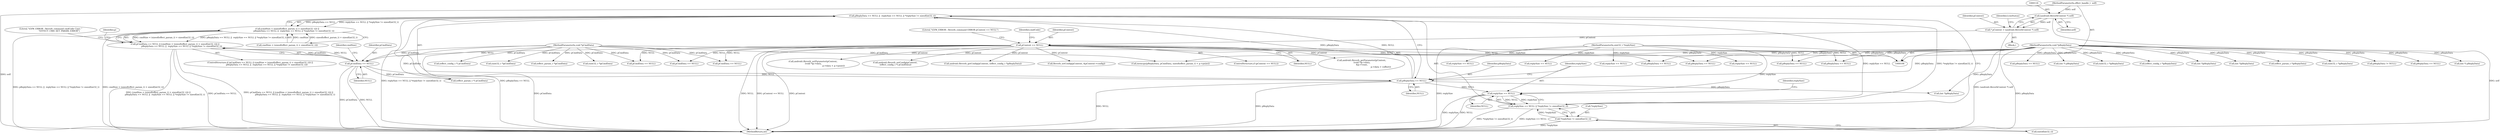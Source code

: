 digraph "0_Android_aeea52da00d210587fb3ed895de3d5f2e0264c88_6@API" {
"1000370" [label="(Call,pReplyData == NULL ||  replySize == NULL || *replySize != sizeof(int32_t))"];
"1000371" [label="(Call,pReplyData == NULL)"];
"1000112" [label="(MethodParameterIn,void *pReplyData)"];
"1000359" [label="(Call,pCmdData == NULL)"];
"1000110" [label="(MethodParameterIn,void *pCmdData)"];
"1000127" [label="(Call,pContext == NULL)"];
"1000115" [label="(Call,* pContext = (android::ReverbContext *) self)"];
"1000117" [label="(Call,(android::ReverbContext *) self)"];
"1000107" [label="(MethodParameterIn,effect_handle_t  self)"];
"1000374" [label="(Call,replySize == NULL || *replySize != sizeof(int32_t))"];
"1000375" [label="(Call,replySize == NULL)"];
"1000111" [label="(MethodParameterIn,uint32_t *replySize)"];
"1000378" [label="(Call,*replySize != sizeof(int32_t))"];
"1000362" [label="(Call,(cmdSize < (sizeof(effect_param_t) + sizeof(int32_t))) ||\n                    pReplyData == NULL ||  replySize == NULL || *replySize != sizeof(int32_t))"];
"1000358" [label="(Call,pCmdData == NULL || (cmdSize < (sizeof(effect_param_t) + sizeof(int32_t))) ||\n                    pReplyData == NULL ||  replySize == NULL || *replySize != sizeof(int32_t))"];
"1000183" [label="(Call,replySize == NULL)"];
"1000392" [label="(Call,(effect_param_t *) pCmdData)"];
"1000377" [label="(Identifier,NULL)"];
"1000199" [label="(Call,(int *) pReplyData)"];
"1000113" [label="(Block,)"];
"1000115" [label="(Call,* pContext = (android::ReverbContext *) self)"];
"1000431" [label="(Call,pReplyData == NULL)"];
"1000126" [label="(ControlStructure,if (pContext == NULL))"];
"1000543" [label="(Call,pCmdData == NULL)"];
"1000373" [label="(Identifier,NULL)"];
"1000211" [label="(Call,pReplyData == NULL)"];
"1000668" [label="(MethodReturn,int)"];
"1000146" [label="(Call,replySize == NULL)"];
"1000364" [label="(Identifier,cmdSize)"];
"1000410" [label="(Call,(int *)pReplyData)"];
"1000361" [label="(Identifier,NULL)"];
"1000372" [label="(Identifier,pReplyData)"];
"1000381" [label="(Call,sizeof(int32_t))"];
"1000379" [label="(Call,*replySize)"];
"1000370" [label="(Call,pReplyData == NULL ||  replySize == NULL || *replySize != sizeof(int32_t))"];
"1000142" [label="(Call,pReplyData == NULL)"];
"1000179" [label="(Call,pReplyData == NULL)"];
"1000327" [label="(Call,android::Reverb_getParameter(pContext,\n (void *)p->data,\n &p->vsize,\n                                                          p->data + voffset))"];
"1000380" [label="(Identifier,replySize)"];
"1000162" [label="(Call,(int *) pReplyData)"];
"1000608" [label="(Call,(uint32_t *)pReplyData)"];
"1000363" [label="(Call,cmdSize < (sizeof(effect_param_t) + sizeof(int32_t)))"];
"1000231" [label="(Call,(effect_config_t *)pReplyData)"];
"1000378" [label="(Call,*replySize != sizeof(int32_t))"];
"1000112" [label="(MethodParameterIn,void *pReplyData)"];
"1000110" [label="(MethodParameterIn,void *pCmdData)"];
"1000413" [label="(Call,android::Reverb_setParameter(pContext,\n (void *)p->data,\n                                                              p->data + p->psize))"];
"1000502" [label="(Call,pReplyData == NULL)"];
"1000111" [label="(MethodParameterIn,uint32_t *replySize)"];
"1000253" [label="(Call,pCmdData == NULL)"];
"1000137" [label="(Identifier,cmdCode)"];
"1000202" [label="(Call,android::Reverb_setConfig(pContext,\n (effect_config_t *) pCmdData))"];
"1000459" [label="(Call,(int *)pReplyData)"];
"1000375" [label="(Call,replySize == NULL)"];
"1000572" [label="(Call,(uint32_t *)pCmdData)"];
"1000116" [label="(Identifier,pContext)"];
"1000107" [label="(MethodParameterIn,effect_handle_t  self)"];
"1000362" [label="(Call,(cmdSize < (sizeof(effect_param_t) + sizeof(int32_t))) ||\n                    pReplyData == NULL ||  replySize == NULL || *replySize != sizeof(int32_t))"];
"1000530" [label="(Call,(int *)pReplyData)"];
"1000371" [label="(Call,pReplyData == NULL)"];
"1000229" [label="(Call,android::Reverb_getConfig(pContext, (effect_config_t *)pReplyData))"];
"1000357" [label="(ControlStructure,if (pCmdData == NULL || (cmdSize < (sizeof(effect_param_t) + sizeof(int32_t))) ||\n                    pReplyData == NULL ||  replySize == NULL || *replySize != sizeof(int32_t)))"];
"1000385" [label="(Literal,\"\tLVM_ERROR : Reverb_command cmdCode Case: \"\n                         \"EFFECT_CMD_SET_PARAM: ERROR\")"];
"1000170" [label="(Call,pCmdData == NULL)"];
"1000124" [label="(Identifier,LvmStatus)"];
"1000304" [label="(Call,(effect_param_t *)pReplyData)"];
"1000358" [label="(Call,pCmdData == NULL || (cmdSize < (sizeof(effect_param_t) + sizeof(int32_t))) ||\n                    pReplyData == NULL ||  replySize == NULL || *replySize != sizeof(int32_t))"];
"1000117" [label="(Call,(android::ReverbContext *) self)"];
"1000359" [label="(Call,pCmdData == NULL)"];
"1000129" [label="(Identifier,NULL)"];
"1000376" [label="(Identifier,replySize)"];
"1000119" [label="(Identifier,self)"];
"1000248" [label="(Call,(effect_param_t *)pCmdData)"];
"1000589" [label="(Call,(uint32_t *)pCmdData)"];
"1000127" [label="(Call,pContext == NULL)"];
"1000599" [label="(Call,(uint32_t *)pReplyData)"];
"1000275" [label="(Call,replySize == NULL)"];
"1000559" [label="(Call,pReplyData != NULL)"];
"1000204" [label="(Call,(effect_config_t *) pCmdData)"];
"1000128" [label="(Identifier,pContext)"];
"1000293" [label="(Call,memcpy(pReplyData, pCmdData, sizeof(effect_param_t) + p->psize))"];
"1000271" [label="(Call,pReplyData == NULL)"];
"1000374" [label="(Call,replySize == NULL || *replySize != sizeof(int32_t))"];
"1000132" [label="(Literal,\"\tLVM_ERROR : Reverb_command ERROR pContext == NULL\")"];
"1000236" [label="(Call,Reverb_setConfig(pContext, &pContext->config))"];
"1000215" [label="(Call,replySize == NULL)"];
"1000391" [label="(Identifier,p)"];
"1000360" [label="(Identifier,pCmdData)"];
"1000370" -> "1000362"  [label="AST: "];
"1000370" -> "1000371"  [label="CFG: "];
"1000370" -> "1000374"  [label="CFG: "];
"1000371" -> "1000370"  [label="AST: "];
"1000374" -> "1000370"  [label="AST: "];
"1000362" -> "1000370"  [label="CFG: "];
"1000370" -> "1000668"  [label="DDG: replySize == NULL || *replySize != sizeof(int32_t)"];
"1000370" -> "1000668"  [label="DDG: pReplyData == NULL"];
"1000370" -> "1000362"  [label="DDG: pReplyData == NULL"];
"1000370" -> "1000362"  [label="DDG: replySize == NULL || *replySize != sizeof(int32_t)"];
"1000371" -> "1000370"  [label="DDG: pReplyData"];
"1000371" -> "1000370"  [label="DDG: NULL"];
"1000374" -> "1000370"  [label="DDG: replySize == NULL"];
"1000374" -> "1000370"  [label="DDG: *replySize != sizeof(int32_t)"];
"1000371" -> "1000373"  [label="CFG: "];
"1000372" -> "1000371"  [label="AST: "];
"1000373" -> "1000371"  [label="AST: "];
"1000376" -> "1000371"  [label="CFG: "];
"1000371" -> "1000668"  [label="DDG: NULL"];
"1000371" -> "1000668"  [label="DDG: pReplyData"];
"1000112" -> "1000371"  [label="DDG: pReplyData"];
"1000359" -> "1000371"  [label="DDG: NULL"];
"1000371" -> "1000375"  [label="DDG: NULL"];
"1000371" -> "1000410"  [label="DDG: pReplyData"];
"1000112" -> "1000106"  [label="AST: "];
"1000112" -> "1000668"  [label="DDG: pReplyData"];
"1000112" -> "1000142"  [label="DDG: pReplyData"];
"1000112" -> "1000162"  [label="DDG: pReplyData"];
"1000112" -> "1000179"  [label="DDG: pReplyData"];
"1000112" -> "1000199"  [label="DDG: pReplyData"];
"1000112" -> "1000211"  [label="DDG: pReplyData"];
"1000112" -> "1000231"  [label="DDG: pReplyData"];
"1000112" -> "1000271"  [label="DDG: pReplyData"];
"1000112" -> "1000293"  [label="DDG: pReplyData"];
"1000112" -> "1000304"  [label="DDG: pReplyData"];
"1000112" -> "1000410"  [label="DDG: pReplyData"];
"1000112" -> "1000431"  [label="DDG: pReplyData"];
"1000112" -> "1000459"  [label="DDG: pReplyData"];
"1000112" -> "1000502"  [label="DDG: pReplyData"];
"1000112" -> "1000530"  [label="DDG: pReplyData"];
"1000112" -> "1000559"  [label="DDG: pReplyData"];
"1000112" -> "1000599"  [label="DDG: pReplyData"];
"1000112" -> "1000608"  [label="DDG: pReplyData"];
"1000359" -> "1000358"  [label="AST: "];
"1000359" -> "1000361"  [label="CFG: "];
"1000360" -> "1000359"  [label="AST: "];
"1000361" -> "1000359"  [label="AST: "];
"1000364" -> "1000359"  [label="CFG: "];
"1000358" -> "1000359"  [label="CFG: "];
"1000359" -> "1000668"  [label="DDG: NULL"];
"1000359" -> "1000668"  [label="DDG: pCmdData"];
"1000359" -> "1000358"  [label="DDG: pCmdData"];
"1000359" -> "1000358"  [label="DDG: NULL"];
"1000110" -> "1000359"  [label="DDG: pCmdData"];
"1000127" -> "1000359"  [label="DDG: NULL"];
"1000359" -> "1000392"  [label="DDG: pCmdData"];
"1000110" -> "1000106"  [label="AST: "];
"1000110" -> "1000668"  [label="DDG: pCmdData"];
"1000110" -> "1000170"  [label="DDG: pCmdData"];
"1000110" -> "1000204"  [label="DDG: pCmdData"];
"1000110" -> "1000248"  [label="DDG: pCmdData"];
"1000110" -> "1000253"  [label="DDG: pCmdData"];
"1000110" -> "1000293"  [label="DDG: pCmdData"];
"1000110" -> "1000392"  [label="DDG: pCmdData"];
"1000110" -> "1000543"  [label="DDG: pCmdData"];
"1000110" -> "1000572"  [label="DDG: pCmdData"];
"1000110" -> "1000589"  [label="DDG: pCmdData"];
"1000127" -> "1000126"  [label="AST: "];
"1000127" -> "1000129"  [label="CFG: "];
"1000128" -> "1000127"  [label="AST: "];
"1000129" -> "1000127"  [label="AST: "];
"1000132" -> "1000127"  [label="CFG: "];
"1000137" -> "1000127"  [label="CFG: "];
"1000127" -> "1000668"  [label="DDG: NULL"];
"1000127" -> "1000668"  [label="DDG: pContext == NULL"];
"1000127" -> "1000668"  [label="DDG: pContext"];
"1000115" -> "1000127"  [label="DDG: pContext"];
"1000127" -> "1000142"  [label="DDG: NULL"];
"1000127" -> "1000170"  [label="DDG: NULL"];
"1000127" -> "1000202"  [label="DDG: pContext"];
"1000127" -> "1000211"  [label="DDG: NULL"];
"1000127" -> "1000229"  [label="DDG: pContext"];
"1000127" -> "1000236"  [label="DDG: pContext"];
"1000127" -> "1000253"  [label="DDG: NULL"];
"1000127" -> "1000327"  [label="DDG: pContext"];
"1000127" -> "1000413"  [label="DDG: pContext"];
"1000127" -> "1000431"  [label="DDG: NULL"];
"1000127" -> "1000502"  [label="DDG: NULL"];
"1000127" -> "1000543"  [label="DDG: NULL"];
"1000115" -> "1000113"  [label="AST: "];
"1000115" -> "1000117"  [label="CFG: "];
"1000116" -> "1000115"  [label="AST: "];
"1000117" -> "1000115"  [label="AST: "];
"1000124" -> "1000115"  [label="CFG: "];
"1000115" -> "1000668"  [label="DDG: (android::ReverbContext *) self"];
"1000117" -> "1000115"  [label="DDG: self"];
"1000117" -> "1000119"  [label="CFG: "];
"1000118" -> "1000117"  [label="AST: "];
"1000119" -> "1000117"  [label="AST: "];
"1000117" -> "1000668"  [label="DDG: self"];
"1000107" -> "1000117"  [label="DDG: self"];
"1000107" -> "1000106"  [label="AST: "];
"1000107" -> "1000668"  [label="DDG: self"];
"1000374" -> "1000375"  [label="CFG: "];
"1000374" -> "1000378"  [label="CFG: "];
"1000375" -> "1000374"  [label="AST: "];
"1000378" -> "1000374"  [label="AST: "];
"1000374" -> "1000668"  [label="DDG: replySize == NULL"];
"1000374" -> "1000668"  [label="DDG: *replySize != sizeof(int32_t)"];
"1000375" -> "1000374"  [label="DDG: replySize"];
"1000375" -> "1000374"  [label="DDG: NULL"];
"1000378" -> "1000374"  [label="DDG: *replySize"];
"1000375" -> "1000377"  [label="CFG: "];
"1000376" -> "1000375"  [label="AST: "];
"1000377" -> "1000375"  [label="AST: "];
"1000380" -> "1000375"  [label="CFG: "];
"1000375" -> "1000668"  [label="DDG: replySize"];
"1000375" -> "1000668"  [label="DDG: NULL"];
"1000111" -> "1000375"  [label="DDG: replySize"];
"1000111" -> "1000106"  [label="AST: "];
"1000111" -> "1000668"  [label="DDG: replySize"];
"1000111" -> "1000146"  [label="DDG: replySize"];
"1000111" -> "1000183"  [label="DDG: replySize"];
"1000111" -> "1000215"  [label="DDG: replySize"];
"1000111" -> "1000275"  [label="DDG: replySize"];
"1000378" -> "1000381"  [label="CFG: "];
"1000379" -> "1000378"  [label="AST: "];
"1000381" -> "1000378"  [label="AST: "];
"1000378" -> "1000668"  [label="DDG: *replySize"];
"1000362" -> "1000358"  [label="AST: "];
"1000362" -> "1000363"  [label="CFG: "];
"1000363" -> "1000362"  [label="AST: "];
"1000358" -> "1000362"  [label="CFG: "];
"1000362" -> "1000668"  [label="DDG: pReplyData == NULL ||  replySize == NULL || *replySize != sizeof(int32_t)"];
"1000362" -> "1000668"  [label="DDG: cmdSize < (sizeof(effect_param_t) + sizeof(int32_t))"];
"1000362" -> "1000358"  [label="DDG: cmdSize < (sizeof(effect_param_t) + sizeof(int32_t))"];
"1000362" -> "1000358"  [label="DDG: pReplyData == NULL ||  replySize == NULL || *replySize != sizeof(int32_t)"];
"1000363" -> "1000362"  [label="DDG: cmdSize"];
"1000363" -> "1000362"  [label="DDG: sizeof(effect_param_t) + sizeof(int32_t)"];
"1000358" -> "1000357"  [label="AST: "];
"1000385" -> "1000358"  [label="CFG: "];
"1000391" -> "1000358"  [label="CFG: "];
"1000358" -> "1000668"  [label="DDG: pCmdData == NULL || (cmdSize < (sizeof(effect_param_t) + sizeof(int32_t))) ||\n                    pReplyData == NULL ||  replySize == NULL || *replySize != sizeof(int32_t)"];
"1000358" -> "1000668"  [label="DDG: (cmdSize < (sizeof(effect_param_t) + sizeof(int32_t))) ||\n                    pReplyData == NULL ||  replySize == NULL || *replySize != sizeof(int32_t)"];
"1000358" -> "1000668"  [label="DDG: pCmdData == NULL"];
}

